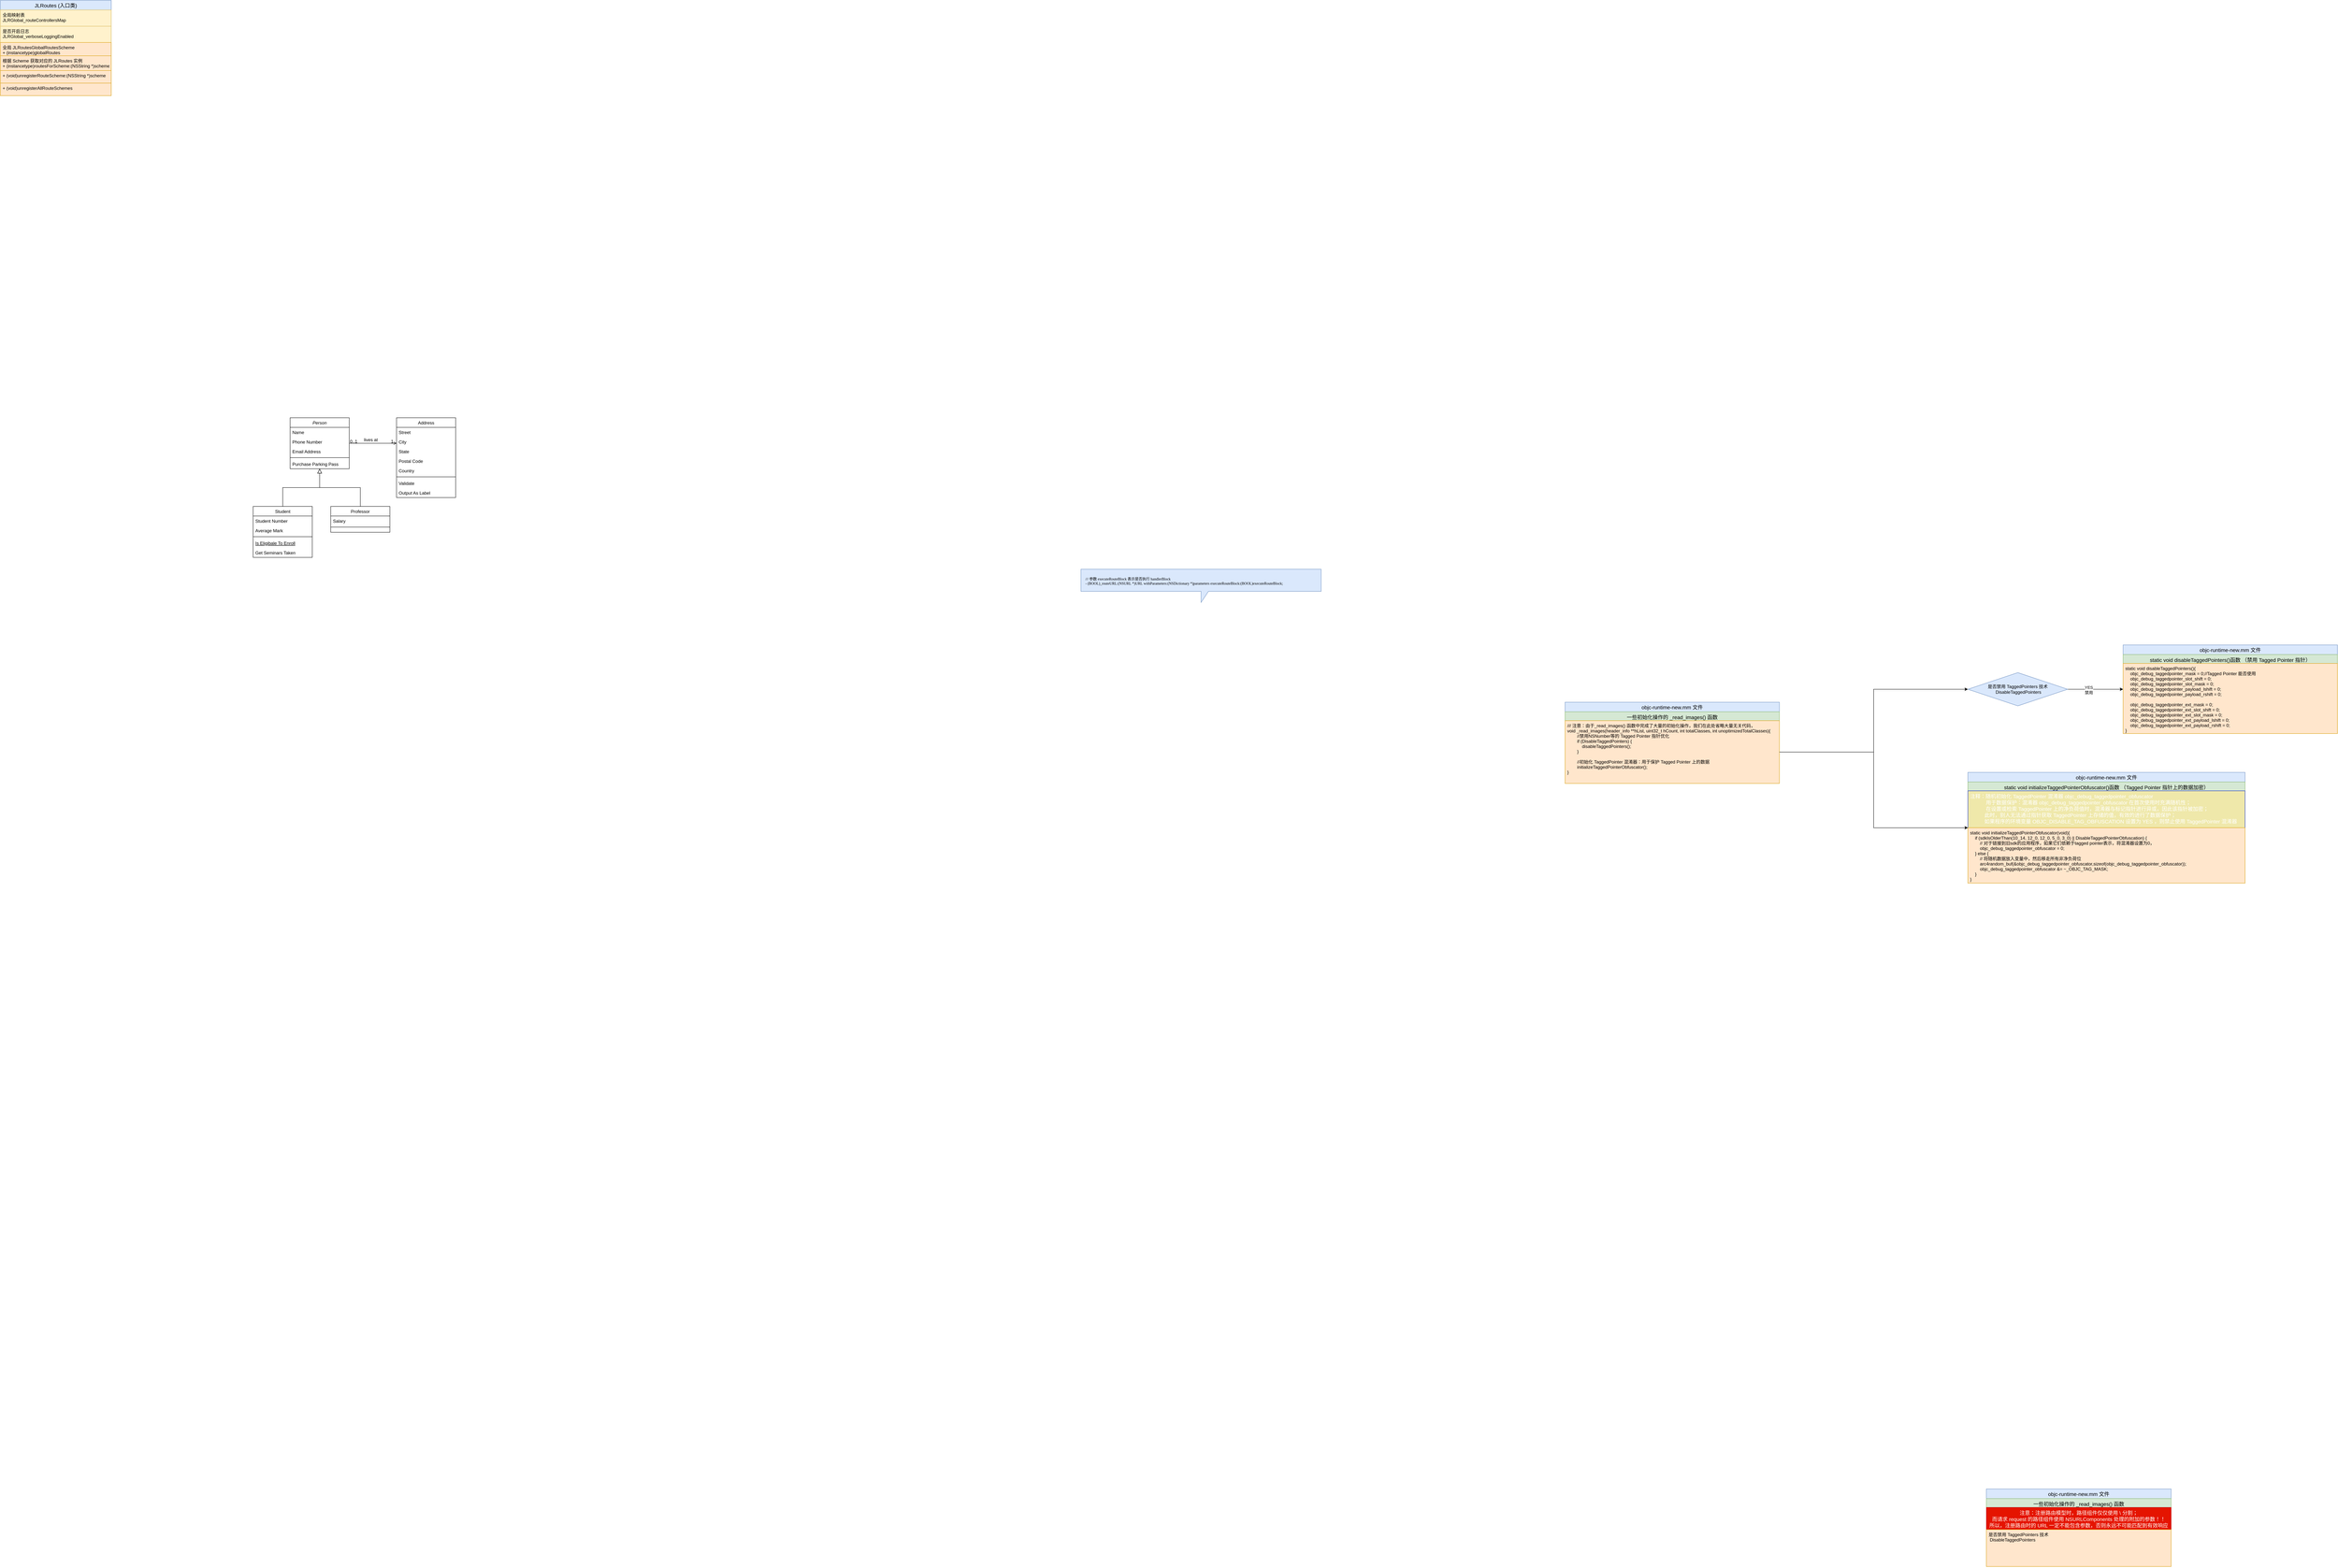 <mxfile version="14.2.9" type="github">
  <diagram id="C5RBs43oDa-KdzZeNtuy" name="Page-1">
    <mxGraphModel dx="1940" dy="1768" grid="1" gridSize="10" guides="1" tooltips="1" connect="1" arrows="1" fold="1" page="1" pageScale="1" pageWidth="827" pageHeight="1169" math="0" shadow="0">
      <root>
        <mxCell id="WIyWlLk6GJQsqaUBKTNV-0" />
        <mxCell id="WIyWlLk6GJQsqaUBKTNV-1" parent="WIyWlLk6GJQsqaUBKTNV-0" />
        <mxCell id="zkfFHV4jXpPFQw0GAbJ--0" value="Person" style="swimlane;fontStyle=2;align=center;verticalAlign=top;childLayout=stackLayout;horizontal=1;startSize=26;horizontalStack=0;resizeParent=1;resizeLast=0;collapsible=1;marginBottom=0;rounded=0;shadow=0;strokeWidth=1;" parent="WIyWlLk6GJQsqaUBKTNV-1" vertex="1">
          <mxGeometry x="220" y="120" width="160" height="138" as="geometry">
            <mxRectangle x="230" y="140" width="160" height="26" as="alternateBounds" />
          </mxGeometry>
        </mxCell>
        <mxCell id="zkfFHV4jXpPFQw0GAbJ--1" value="Name" style="text;align=left;verticalAlign=top;spacingLeft=4;spacingRight=4;overflow=hidden;rotatable=0;points=[[0,0.5],[1,0.5]];portConstraint=eastwest;" parent="zkfFHV4jXpPFQw0GAbJ--0" vertex="1">
          <mxGeometry y="26" width="160" height="26" as="geometry" />
        </mxCell>
        <mxCell id="zkfFHV4jXpPFQw0GAbJ--2" value="Phone Number" style="text;align=left;verticalAlign=top;spacingLeft=4;spacingRight=4;overflow=hidden;rotatable=0;points=[[0,0.5],[1,0.5]];portConstraint=eastwest;rounded=0;shadow=0;html=0;" parent="zkfFHV4jXpPFQw0GAbJ--0" vertex="1">
          <mxGeometry y="52" width="160" height="26" as="geometry" />
        </mxCell>
        <mxCell id="zkfFHV4jXpPFQw0GAbJ--3" value="Email Address" style="text;align=left;verticalAlign=top;spacingLeft=4;spacingRight=4;overflow=hidden;rotatable=0;points=[[0,0.5],[1,0.5]];portConstraint=eastwest;rounded=0;shadow=0;html=0;" parent="zkfFHV4jXpPFQw0GAbJ--0" vertex="1">
          <mxGeometry y="78" width="160" height="26" as="geometry" />
        </mxCell>
        <mxCell id="zkfFHV4jXpPFQw0GAbJ--4" value="" style="line;html=1;strokeWidth=1;align=left;verticalAlign=middle;spacingTop=-1;spacingLeft=3;spacingRight=3;rotatable=0;labelPosition=right;points=[];portConstraint=eastwest;" parent="zkfFHV4jXpPFQw0GAbJ--0" vertex="1">
          <mxGeometry y="104" width="160" height="8" as="geometry" />
        </mxCell>
        <mxCell id="zkfFHV4jXpPFQw0GAbJ--5" value="Purchase Parking Pass" style="text;align=left;verticalAlign=top;spacingLeft=4;spacingRight=4;overflow=hidden;rotatable=0;points=[[0,0.5],[1,0.5]];portConstraint=eastwest;" parent="zkfFHV4jXpPFQw0GAbJ--0" vertex="1">
          <mxGeometry y="112" width="160" height="26" as="geometry" />
        </mxCell>
        <mxCell id="zkfFHV4jXpPFQw0GAbJ--6" value="Student" style="swimlane;fontStyle=0;align=center;verticalAlign=top;childLayout=stackLayout;horizontal=1;startSize=26;horizontalStack=0;resizeParent=1;resizeLast=0;collapsible=1;marginBottom=0;rounded=0;shadow=0;strokeWidth=1;" parent="WIyWlLk6GJQsqaUBKTNV-1" vertex="1">
          <mxGeometry x="120" y="360" width="160" height="138" as="geometry">
            <mxRectangle x="130" y="380" width="160" height="26" as="alternateBounds" />
          </mxGeometry>
        </mxCell>
        <mxCell id="zkfFHV4jXpPFQw0GAbJ--7" value="Student Number" style="text;align=left;verticalAlign=top;spacingLeft=4;spacingRight=4;overflow=hidden;rotatable=0;points=[[0,0.5],[1,0.5]];portConstraint=eastwest;" parent="zkfFHV4jXpPFQw0GAbJ--6" vertex="1">
          <mxGeometry y="26" width="160" height="26" as="geometry" />
        </mxCell>
        <mxCell id="zkfFHV4jXpPFQw0GAbJ--8" value="Average Mark" style="text;align=left;verticalAlign=top;spacingLeft=4;spacingRight=4;overflow=hidden;rotatable=0;points=[[0,0.5],[1,0.5]];portConstraint=eastwest;rounded=0;shadow=0;html=0;" parent="zkfFHV4jXpPFQw0GAbJ--6" vertex="1">
          <mxGeometry y="52" width="160" height="26" as="geometry" />
        </mxCell>
        <mxCell id="zkfFHV4jXpPFQw0GAbJ--9" value="" style="line;html=1;strokeWidth=1;align=left;verticalAlign=middle;spacingTop=-1;spacingLeft=3;spacingRight=3;rotatable=0;labelPosition=right;points=[];portConstraint=eastwest;" parent="zkfFHV4jXpPFQw0GAbJ--6" vertex="1">
          <mxGeometry y="78" width="160" height="8" as="geometry" />
        </mxCell>
        <mxCell id="zkfFHV4jXpPFQw0GAbJ--10" value="Is Eligibale To Enroll" style="text;align=left;verticalAlign=top;spacingLeft=4;spacingRight=4;overflow=hidden;rotatable=0;points=[[0,0.5],[1,0.5]];portConstraint=eastwest;fontStyle=4" parent="zkfFHV4jXpPFQw0GAbJ--6" vertex="1">
          <mxGeometry y="86" width="160" height="26" as="geometry" />
        </mxCell>
        <mxCell id="zkfFHV4jXpPFQw0GAbJ--11" value="Get Seminars Taken" style="text;align=left;verticalAlign=top;spacingLeft=4;spacingRight=4;overflow=hidden;rotatable=0;points=[[0,0.5],[1,0.5]];portConstraint=eastwest;" parent="zkfFHV4jXpPFQw0GAbJ--6" vertex="1">
          <mxGeometry y="112" width="160" height="26" as="geometry" />
        </mxCell>
        <mxCell id="zkfFHV4jXpPFQw0GAbJ--12" value="" style="endArrow=block;endSize=10;endFill=0;shadow=0;strokeWidth=1;rounded=0;edgeStyle=elbowEdgeStyle;elbow=vertical;" parent="WIyWlLk6GJQsqaUBKTNV-1" source="zkfFHV4jXpPFQw0GAbJ--6" target="zkfFHV4jXpPFQw0GAbJ--0" edge="1">
          <mxGeometry width="160" relative="1" as="geometry">
            <mxPoint x="200" y="203" as="sourcePoint" />
            <mxPoint x="200" y="203" as="targetPoint" />
          </mxGeometry>
        </mxCell>
        <mxCell id="zkfFHV4jXpPFQw0GAbJ--13" value="Professor" style="swimlane;fontStyle=0;align=center;verticalAlign=top;childLayout=stackLayout;horizontal=1;startSize=26;horizontalStack=0;resizeParent=1;resizeLast=0;collapsible=1;marginBottom=0;rounded=0;shadow=0;strokeWidth=1;" parent="WIyWlLk6GJQsqaUBKTNV-1" vertex="1">
          <mxGeometry x="330" y="360" width="160" height="70" as="geometry">
            <mxRectangle x="340" y="380" width="170" height="26" as="alternateBounds" />
          </mxGeometry>
        </mxCell>
        <mxCell id="zkfFHV4jXpPFQw0GAbJ--14" value="Salary" style="text;align=left;verticalAlign=top;spacingLeft=4;spacingRight=4;overflow=hidden;rotatable=0;points=[[0,0.5],[1,0.5]];portConstraint=eastwest;" parent="zkfFHV4jXpPFQw0GAbJ--13" vertex="1">
          <mxGeometry y="26" width="160" height="26" as="geometry" />
        </mxCell>
        <mxCell id="zkfFHV4jXpPFQw0GAbJ--15" value="" style="line;html=1;strokeWidth=1;align=left;verticalAlign=middle;spacingTop=-1;spacingLeft=3;spacingRight=3;rotatable=0;labelPosition=right;points=[];portConstraint=eastwest;" parent="zkfFHV4jXpPFQw0GAbJ--13" vertex="1">
          <mxGeometry y="52" width="160" height="8" as="geometry" />
        </mxCell>
        <mxCell id="zkfFHV4jXpPFQw0GAbJ--16" value="" style="endArrow=block;endSize=10;endFill=0;shadow=0;strokeWidth=1;rounded=0;edgeStyle=elbowEdgeStyle;elbow=vertical;" parent="WIyWlLk6GJQsqaUBKTNV-1" source="zkfFHV4jXpPFQw0GAbJ--13" target="zkfFHV4jXpPFQw0GAbJ--0" edge="1">
          <mxGeometry width="160" relative="1" as="geometry">
            <mxPoint x="210" y="373" as="sourcePoint" />
            <mxPoint x="310" y="271" as="targetPoint" />
          </mxGeometry>
        </mxCell>
        <mxCell id="zkfFHV4jXpPFQw0GAbJ--17" value="Address" style="swimlane;fontStyle=0;align=center;verticalAlign=top;childLayout=stackLayout;horizontal=1;startSize=26;horizontalStack=0;resizeParent=1;resizeLast=0;collapsible=1;marginBottom=0;rounded=0;shadow=0;strokeWidth=1;" parent="WIyWlLk6GJQsqaUBKTNV-1" vertex="1">
          <mxGeometry x="508" y="120" width="160" height="216" as="geometry">
            <mxRectangle x="550" y="140" width="160" height="26" as="alternateBounds" />
          </mxGeometry>
        </mxCell>
        <mxCell id="zkfFHV4jXpPFQw0GAbJ--18" value="Street" style="text;align=left;verticalAlign=top;spacingLeft=4;spacingRight=4;overflow=hidden;rotatable=0;points=[[0,0.5],[1,0.5]];portConstraint=eastwest;" parent="zkfFHV4jXpPFQw0GAbJ--17" vertex="1">
          <mxGeometry y="26" width="160" height="26" as="geometry" />
        </mxCell>
        <mxCell id="zkfFHV4jXpPFQw0GAbJ--19" value="City" style="text;align=left;verticalAlign=top;spacingLeft=4;spacingRight=4;overflow=hidden;rotatable=0;points=[[0,0.5],[1,0.5]];portConstraint=eastwest;rounded=0;shadow=0;html=0;" parent="zkfFHV4jXpPFQw0GAbJ--17" vertex="1">
          <mxGeometry y="52" width="160" height="26" as="geometry" />
        </mxCell>
        <mxCell id="zkfFHV4jXpPFQw0GAbJ--20" value="State" style="text;align=left;verticalAlign=top;spacingLeft=4;spacingRight=4;overflow=hidden;rotatable=0;points=[[0,0.5],[1,0.5]];portConstraint=eastwest;rounded=0;shadow=0;html=0;" parent="zkfFHV4jXpPFQw0GAbJ--17" vertex="1">
          <mxGeometry y="78" width="160" height="26" as="geometry" />
        </mxCell>
        <mxCell id="zkfFHV4jXpPFQw0GAbJ--21" value="Postal Code" style="text;align=left;verticalAlign=top;spacingLeft=4;spacingRight=4;overflow=hidden;rotatable=0;points=[[0,0.5],[1,0.5]];portConstraint=eastwest;rounded=0;shadow=0;html=0;" parent="zkfFHV4jXpPFQw0GAbJ--17" vertex="1">
          <mxGeometry y="104" width="160" height="26" as="geometry" />
        </mxCell>
        <mxCell id="zkfFHV4jXpPFQw0GAbJ--22" value="Country" style="text;align=left;verticalAlign=top;spacingLeft=4;spacingRight=4;overflow=hidden;rotatable=0;points=[[0,0.5],[1,0.5]];portConstraint=eastwest;rounded=0;shadow=0;html=0;" parent="zkfFHV4jXpPFQw0GAbJ--17" vertex="1">
          <mxGeometry y="130" width="160" height="26" as="geometry" />
        </mxCell>
        <mxCell id="zkfFHV4jXpPFQw0GAbJ--23" value="" style="line;html=1;strokeWidth=1;align=left;verticalAlign=middle;spacingTop=-1;spacingLeft=3;spacingRight=3;rotatable=0;labelPosition=right;points=[];portConstraint=eastwest;" parent="zkfFHV4jXpPFQw0GAbJ--17" vertex="1">
          <mxGeometry y="156" width="160" height="8" as="geometry" />
        </mxCell>
        <mxCell id="zkfFHV4jXpPFQw0GAbJ--24" value="Validate" style="text;align=left;verticalAlign=top;spacingLeft=4;spacingRight=4;overflow=hidden;rotatable=0;points=[[0,0.5],[1,0.5]];portConstraint=eastwest;" parent="zkfFHV4jXpPFQw0GAbJ--17" vertex="1">
          <mxGeometry y="164" width="160" height="26" as="geometry" />
        </mxCell>
        <mxCell id="zkfFHV4jXpPFQw0GAbJ--25" value="Output As Label" style="text;align=left;verticalAlign=top;spacingLeft=4;spacingRight=4;overflow=hidden;rotatable=0;points=[[0,0.5],[1,0.5]];portConstraint=eastwest;" parent="zkfFHV4jXpPFQw0GAbJ--17" vertex="1">
          <mxGeometry y="190" width="160" height="26" as="geometry" />
        </mxCell>
        <mxCell id="zkfFHV4jXpPFQw0GAbJ--26" value="" style="endArrow=open;shadow=0;strokeWidth=1;rounded=0;endFill=1;edgeStyle=elbowEdgeStyle;elbow=vertical;" parent="WIyWlLk6GJQsqaUBKTNV-1" source="zkfFHV4jXpPFQw0GAbJ--0" target="zkfFHV4jXpPFQw0GAbJ--17" edge="1">
          <mxGeometry x="0.5" y="41" relative="1" as="geometry">
            <mxPoint x="380" y="192" as="sourcePoint" />
            <mxPoint x="540" y="192" as="targetPoint" />
            <mxPoint x="-40" y="32" as="offset" />
          </mxGeometry>
        </mxCell>
        <mxCell id="zkfFHV4jXpPFQw0GAbJ--27" value="0..1" style="resizable=0;align=left;verticalAlign=bottom;labelBackgroundColor=none;fontSize=12;" parent="zkfFHV4jXpPFQw0GAbJ--26" connectable="0" vertex="1">
          <mxGeometry x="-1" relative="1" as="geometry">
            <mxPoint y="4" as="offset" />
          </mxGeometry>
        </mxCell>
        <mxCell id="zkfFHV4jXpPFQw0GAbJ--28" value="1" style="resizable=0;align=right;verticalAlign=bottom;labelBackgroundColor=none;fontSize=12;" parent="zkfFHV4jXpPFQw0GAbJ--26" connectable="0" vertex="1">
          <mxGeometry x="1" relative="1" as="geometry">
            <mxPoint x="-7" y="4" as="offset" />
          </mxGeometry>
        </mxCell>
        <mxCell id="zkfFHV4jXpPFQw0GAbJ--29" value="lives at" style="text;html=1;resizable=0;points=[];;align=center;verticalAlign=middle;labelBackgroundColor=none;rounded=0;shadow=0;strokeWidth=1;fontSize=12;" parent="zkfFHV4jXpPFQw0GAbJ--26" vertex="1" connectable="0">
          <mxGeometry x="0.5" y="49" relative="1" as="geometry">
            <mxPoint x="-38" y="40" as="offset" />
          </mxGeometry>
        </mxCell>
        <mxCell id="Ba62rFfbgt_jGUZCIcvL-0" value="JLRoutes (入口类)" style="swimlane;fontStyle=0;childLayout=stackLayout;horizontal=1;startSize=26;horizontalStack=0;resizeParent=1;resizeParentMax=0;resizeLast=0;collapsible=1;marginBottom=0;align=center;fontSize=14;strokeColor=#6c8ebf;fillColor=#dae8fc;" parent="WIyWlLk6GJQsqaUBKTNV-1" vertex="1">
          <mxGeometry x="-564" y="-1010" width="300" height="258" as="geometry">
            <mxRectangle x="500" y="280" width="160" height="26" as="alternateBounds" />
          </mxGeometry>
        </mxCell>
        <mxCell id="Ba62rFfbgt_jGUZCIcvL-1" value="全局映射表&#xa;JLRGlobal_routeControllersMap" style="text;strokeColor=#d6b656;fillColor=#fff2cc;spacingLeft=4;spacingRight=4;overflow=hidden;rotatable=0;points=[[0,0.5],[1,0.5]];portConstraint=eastwest;fontSize=12;" parent="Ba62rFfbgt_jGUZCIcvL-0" vertex="1">
          <mxGeometry y="26" width="300" height="44" as="geometry" />
        </mxCell>
        <mxCell id="Ba62rFfbgt_jGUZCIcvL-2" value="是否开启日志&#xa;JLRGlobal_verboseLoggingEnabled" style="text;strokeColor=#d6b656;fillColor=#fff2cc;spacingLeft=4;spacingRight=4;overflow=hidden;rotatable=0;points=[[0,0.5],[1,0.5]];portConstraint=eastwest;fontSize=12;" parent="Ba62rFfbgt_jGUZCIcvL-0" vertex="1">
          <mxGeometry y="70" width="300" height="44" as="geometry" />
        </mxCell>
        <mxCell id="Ba62rFfbgt_jGUZCIcvL-3" value="全局 JLRoutesGlobalRoutesScheme&#xa;+ (instancetype)globalRoutes" style="text;strokeColor=#d79b00;fillColor=#ffe6cc;spacingLeft=4;spacingRight=4;overflow=hidden;rotatable=0;points=[[0,0.5],[1,0.5]];portConstraint=eastwest;fontSize=12;" parent="Ba62rFfbgt_jGUZCIcvL-0" vertex="1">
          <mxGeometry y="114" width="300" height="36" as="geometry" />
        </mxCell>
        <mxCell id="Ba62rFfbgt_jGUZCIcvL-4" value="根据 Scheme 获取对应的 JLRoutes 实例&#xa;+ (instancetype)routesForScheme:(NSString *)scheme" style="text;strokeColor=#d79b00;fillColor=#ffe6cc;spacingLeft=4;spacingRight=4;overflow=hidden;rotatable=0;points=[[0,0.5],[1,0.5]];portConstraint=eastwest;fontSize=12;" parent="Ba62rFfbgt_jGUZCIcvL-0" vertex="1">
          <mxGeometry y="150" width="300" height="40" as="geometry" />
        </mxCell>
        <mxCell id="Ba62rFfbgt_jGUZCIcvL-5" value="+ (void)unregisterRouteScheme:(NSString *)scheme" style="text;strokeColor=#d79b00;fillColor=#ffe6cc;spacingLeft=4;spacingRight=4;overflow=hidden;rotatable=0;points=[[0,0.5],[1,0.5]];portConstraint=eastwest;fontSize=12;" parent="Ba62rFfbgt_jGUZCIcvL-0" vertex="1">
          <mxGeometry y="190" width="300" height="34" as="geometry" />
        </mxCell>
        <mxCell id="Ba62rFfbgt_jGUZCIcvL-6" value="+ (void)unregisterAllRouteSchemes" style="text;strokeColor=#d79b00;fillColor=#ffe6cc;spacingLeft=4;spacingRight=4;overflow=hidden;rotatable=0;points=[[0,0.5],[1,0.5]];portConstraint=eastwest;fontSize=12;" parent="Ba62rFfbgt_jGUZCIcvL-0" vertex="1">
          <mxGeometry y="224" width="300" height="34" as="geometry" />
        </mxCell>
        <mxCell id="Ba62rFfbgt_jGUZCIcvL-7" value="&lt;p class=&quot;p1&quot; style=&quot;margin: 0px ; font-stretch: normal ; font-size: 10px ; line-height: normal ; font-family: &amp;#34;menlo&amp;#34; ; background-color: rgba(0 , 0 , 0 , 0)&quot;&gt;///&amp;nbsp;&lt;span class=&quot;s1&quot; style=&quot;background-color: rgba(0 , 0 , 0 , 0) ; font-stretch: normal ; line-height: normal ; font-family: &amp;#34;pingfang sc&amp;#34;&quot;&gt;参数&lt;/span&gt;&lt;span style=&quot;background-color: rgba(0 , 0 , 0 , 0) ; font-family: &amp;#34;menlo&amp;#34;&quot;&gt;&amp;nbsp;executeRouteBlock&amp;nbsp;&lt;/span&gt;&lt;span class=&quot;s1&quot; style=&quot;background-color: rgba(0 , 0 , 0 , 0) ; font-stretch: normal ; line-height: normal ; font-family: &amp;#34;pingfang sc&amp;#34;&quot;&gt;表示是否执行&lt;/span&gt;&lt;span style=&quot;background-color: rgba(0 , 0 , 0 , 0) ; font-family: &amp;#34;menlo&amp;#34;&quot;&gt;&amp;nbsp;handlerBlock&lt;/span&gt;&lt;/p&gt;&lt;p class=&quot;p1&quot; style=&quot;margin: 0px ; font-stretch: normal ; font-size: 10px ; line-height: normal ; font-family: &amp;#34;menlo&amp;#34; ; background-color: rgba(0 , 0 , 0 , 0)&quot;&gt;- (BOOL)_routeURL:(NSURL&amp;nbsp;*)URL&amp;nbsp;withParameters:(NSDictionary&amp;nbsp;*)parameters&amp;nbsp;executeRouteBlock:(BOOL)executeRouteBlock;&lt;/p&gt;" style="shape=callout;whiteSpace=wrap;html=1;perimeter=calloutPerimeter;startSize=30;strokeColor=#6c8ebf;fillColor=#dae8fc;fontSize=14;fontColor=#000000;align=left;spacingLeft=10;" parent="WIyWlLk6GJQsqaUBKTNV-1" vertex="1">
          <mxGeometry x="2360" y="530" width="650" height="90" as="geometry" />
        </mxCell>
        <mxCell id="Ba62rFfbgt_jGUZCIcvL-8" value="objc-runtime-new.mm 文件" style="swimlane;fontStyle=0;childLayout=stackLayout;horizontal=1;startSize=26;horizontalStack=0;resizeParent=1;resizeParentMax=0;resizeLast=0;collapsible=1;marginBottom=0;align=center;fontSize=14;strokeColor=#6c8ebf;fillColor=#dae8fc;" parent="WIyWlLk6GJQsqaUBKTNV-1" vertex="1">
          <mxGeometry x="3670" y="890" width="580" height="220" as="geometry">
            <mxRectangle x="500" y="280" width="160" height="26" as="alternateBounds" />
          </mxGeometry>
        </mxCell>
        <mxCell id="Ba62rFfbgt_jGUZCIcvL-9" value="一些初始化操作的 _read_images() 函数&#xa;" style="text;strokeColor=#82b366;fillColor=#d5e8d4;spacingLeft=4;spacingRight=4;overflow=hidden;rotatable=0;points=[[0,0.5],[1,0.5]];portConstraint=eastwest;fontSize=14;align=center;" parent="Ba62rFfbgt_jGUZCIcvL-8" vertex="1">
          <mxGeometry y="26" width="580" height="24" as="geometry" />
        </mxCell>
        <mxCell id="Ba62rFfbgt_jGUZCIcvL-11" value="/// 注意：由于_read_images() 函数中完成了大量的初始化操作，我们在此处省略大量无关代码，&#xa;void _read_images(header_info **hList, uint32_t hCount, int totalClasses, int unoptimizedTotalClasses){&#xa;        //禁用NSNumber等的 Tagged Pointer 指针优化&#xa;        if (DisableTaggedPointers) {&#xa;            disableTaggedPointers();&#xa;        }&#xa;        &#xa;        //初始化 TaggedPointer 混淆器：用于保护 Tagged Pointer 上的数据&#xa;        initializeTaggedPointerObfuscator();&#xa;}" style="text;strokeColor=#d79b00;fillColor=#ffe6cc;spacingLeft=4;spacingRight=4;overflow=hidden;rotatable=0;points=[[0,0.5],[1,0.5]];portConstraint=eastwest;fontSize=12;" parent="Ba62rFfbgt_jGUZCIcvL-8" vertex="1">
          <mxGeometry y="50" width="580" height="170" as="geometry" />
        </mxCell>
        <mxCell id="Ba62rFfbgt_jGUZCIcvL-12" value="objc-runtime-new.mm 文件" style="swimlane;fontStyle=0;childLayout=stackLayout;horizontal=1;startSize=26;horizontalStack=0;resizeParent=1;resizeParentMax=0;resizeLast=0;collapsible=1;marginBottom=0;align=center;fontSize=14;strokeColor=#6c8ebf;fillColor=#dae8fc;" parent="WIyWlLk6GJQsqaUBKTNV-1" vertex="1">
          <mxGeometry x="4810" y="3020" width="500" height="210" as="geometry">
            <mxRectangle x="500" y="280" width="160" height="26" as="alternateBounds" />
          </mxGeometry>
        </mxCell>
        <mxCell id="Ba62rFfbgt_jGUZCIcvL-13" value="一些初始化操作的 _read_images() 函数&#xa;" style="text;strokeColor=#82b366;fillColor=#d5e8d4;spacingLeft=4;spacingRight=4;overflow=hidden;rotatable=0;points=[[0,0.5],[1,0.5]];portConstraint=eastwest;fontSize=14;align=center;" parent="Ba62rFfbgt_jGUZCIcvL-12" vertex="1">
          <mxGeometry y="26" width="500" height="24" as="geometry" />
        </mxCell>
        <mxCell id="Ba62rFfbgt_jGUZCIcvL-14" value="注意：注册路由模型时，路径组件仅仅使用 \ 分割；&#xa;而请求 request 的路径组件使用 NSURLComponents 处理的附加的参数！！&#xa;所以，注册路由时的 URL 一定不能包含参数，否则永远不可能匹配到有效响应" style="text;strokeColor=#B20000;fillColor=#e51400;spacingLeft=4;spacingRight=4;overflow=hidden;rotatable=0;points=[[0,0.5],[1,0.5]];portConstraint=eastwest;fontSize=14;align=center;fontColor=#ffffff;" parent="Ba62rFfbgt_jGUZCIcvL-12" vertex="1">
          <mxGeometry y="50" width="500" height="60" as="geometry" />
        </mxCell>
        <mxCell id="Ba62rFfbgt_jGUZCIcvL-15" value="是否禁用 TaggedPointers 技术&#xa; DisableTaggedPointers" style="text;strokeColor=#d79b00;fillColor=#ffe6cc;spacingLeft=4;spacingRight=4;overflow=hidden;rotatable=0;points=[[0,0.5],[1,0.5]];portConstraint=eastwest;fontSize=12;" parent="Ba62rFfbgt_jGUZCIcvL-12" vertex="1">
          <mxGeometry y="110" width="500" height="100" as="geometry" />
        </mxCell>
        <mxCell id="Ba62rFfbgt_jGUZCIcvL-21" style="edgeStyle=orthogonalEdgeStyle;rounded=0;orthogonalLoop=1;jettySize=auto;html=1;" parent="WIyWlLk6GJQsqaUBKTNV-1" source="Ba62rFfbgt_jGUZCIcvL-16" target="Ba62rFfbgt_jGUZCIcvL-18" edge="1">
          <mxGeometry relative="1" as="geometry" />
        </mxCell>
        <mxCell id="Ba62rFfbgt_jGUZCIcvL-22" value="YES&lt;br&gt;禁用" style="edgeLabel;html=1;align=center;verticalAlign=middle;resizable=0;points=[];" parent="Ba62rFfbgt_jGUZCIcvL-21" vertex="1" connectable="0">
          <mxGeometry x="-0.24" y="-2" relative="1" as="geometry">
            <mxPoint as="offset" />
          </mxGeometry>
        </mxCell>
        <mxCell id="Ba62rFfbgt_jGUZCIcvL-16" value="&lt;span style=&quot;text-align: left&quot;&gt;是否禁用&amp;nbsp;TaggedPointers 技术&lt;/span&gt;&lt;br style=&quot;padding: 0px ; margin: 0px ; text-align: left&quot;&gt;&lt;span style=&quot;text-align: left&quot;&gt;&amp;nbsp;DisableTaggedPointers&lt;/span&gt;" style="rhombus;whiteSpace=wrap;html=1;startSize=30;strokeColor=#6c8ebf;fillColor=#dae8fc;" parent="WIyWlLk6GJQsqaUBKTNV-1" vertex="1">
          <mxGeometry x="4760" y="810" width="270" height="90" as="geometry" />
        </mxCell>
        <mxCell id="Ba62rFfbgt_jGUZCIcvL-17" style="edgeStyle=orthogonalEdgeStyle;rounded=0;orthogonalLoop=1;jettySize=auto;html=1;entryX=0;entryY=0.5;entryDx=0;entryDy=0;" parent="WIyWlLk6GJQsqaUBKTNV-1" source="Ba62rFfbgt_jGUZCIcvL-11" target="Ba62rFfbgt_jGUZCIcvL-16" edge="1">
          <mxGeometry relative="1" as="geometry" />
        </mxCell>
        <mxCell id="Ba62rFfbgt_jGUZCIcvL-18" value="objc-runtime-new.mm 文件" style="swimlane;fontStyle=0;childLayout=stackLayout;horizontal=1;startSize=26;horizontalStack=0;resizeParent=1;resizeParentMax=0;resizeLast=0;collapsible=1;marginBottom=0;align=center;fontSize=14;strokeColor=#6c8ebf;fillColor=#dae8fc;" parent="WIyWlLk6GJQsqaUBKTNV-1" vertex="1">
          <mxGeometry x="5180" y="735" width="580" height="240" as="geometry">
            <mxRectangle x="500" y="280" width="160" height="26" as="alternateBounds" />
          </mxGeometry>
        </mxCell>
        <mxCell id="Ba62rFfbgt_jGUZCIcvL-19" value="static void disableTaggedPointers()函数 （禁用 Tagged Pointer 指针）&#xa; " style="text;strokeColor=#82b366;fillColor=#d5e8d4;spacingLeft=4;spacingRight=4;overflow=hidden;rotatable=0;points=[[0,0.5],[1,0.5]];portConstraint=eastwest;fontSize=14;align=center;" parent="Ba62rFfbgt_jGUZCIcvL-18" vertex="1">
          <mxGeometry y="26" width="580" height="24" as="geometry" />
        </mxCell>
        <mxCell id="Ba62rFfbgt_jGUZCIcvL-20" value="static void disableTaggedPointers(){&#xa;    objc_debug_taggedpointer_mask = 0;//Tagged Pointer 能否使用&#xa;    objc_debug_taggedpointer_slot_shift = 0;&#xa;    objc_debug_taggedpointer_slot_mask = 0;&#xa;    objc_debug_taggedpointer_payload_lshift = 0;&#xa;    objc_debug_taggedpointer_payload_rshift = 0;&#xa;    &#xa;    objc_debug_taggedpointer_ext_mask = 0;&#xa;    objc_debug_taggedpointer_ext_slot_shift = 0;&#xa;    objc_debug_taggedpointer_ext_slot_mask = 0;&#xa;    objc_debug_taggedpointer_ext_payload_lshift = 0;&#xa;    objc_debug_taggedpointer_ext_payload_rshift = 0;&#xa;}" style="text;strokeColor=#d79b00;fillColor=#ffe6cc;spacingLeft=4;spacingRight=4;overflow=hidden;rotatable=0;points=[[0,0.5],[1,0.5]];portConstraint=eastwest;fontSize=12;" parent="Ba62rFfbgt_jGUZCIcvL-18" vertex="1">
          <mxGeometry y="50" width="580" height="190" as="geometry" />
        </mxCell>
        <mxCell id="Ba62rFfbgt_jGUZCIcvL-23" value="objc-runtime-new.mm 文件" style="swimlane;fontStyle=0;childLayout=stackLayout;horizontal=1;startSize=26;horizontalStack=0;resizeParent=1;resizeParentMax=0;resizeLast=0;collapsible=1;marginBottom=0;align=center;fontSize=14;strokeColor=#6c8ebf;fillColor=#dae8fc;" parent="WIyWlLk6GJQsqaUBKTNV-1" vertex="1">
          <mxGeometry x="4760" y="1080" width="750" height="300" as="geometry">
            <mxRectangle x="500" y="280" width="160" height="26" as="alternateBounds" />
          </mxGeometry>
        </mxCell>
        <mxCell id="Ba62rFfbgt_jGUZCIcvL-24" value="static void initializeTaggedPointerObfuscator()函数 （Tagged Pointer 指针上的数据加密）&#xa; " style="text;strokeColor=#82b366;fillColor=#d5e8d4;spacingLeft=4;spacingRight=4;overflow=hidden;rotatable=0;points=[[0,0.5],[1,0.5]];portConstraint=eastwest;fontSize=14;align=center;" parent="Ba62rFfbgt_jGUZCIcvL-23" vertex="1">
          <mxGeometry y="26" width="750" height="24" as="geometry" />
        </mxCell>
        <mxCell id="Ba62rFfbgt_jGUZCIcvL-27" value="注释：随机初始化 TaggedPointer 混淆器 objc_debug_taggedpointer_obfuscator&#xa;           用于数据保护：混淆器 objc_debug_taggedpointer_obfuscator 在首次使用时充满随机性；&#xa;           在设置或检索 TaggedPointer 上的净负荷值时，混淆器与标记指针进行异或，因此该指针被加密；&#xa;          此时，别人无法通过指针获取 TaggedPointer 上存储的值，有效的进行了数据保护；&#xa;          如果程序的环境变量 OBJC_DISABLE_TAG_OBFUSCATION 设置为 YES ，则禁止使用 TaggedPointer 混淆器" style="text;spacingLeft=4;spacingRight=4;overflow=hidden;rotatable=0;points=[[0,0.5],[1,0.5]];portConstraint=eastwest;fontSize=14;align=left;strokeColor=#001DBC;fontColor=#ffffff;fillColor=#EFE8AA;" parent="Ba62rFfbgt_jGUZCIcvL-23" vertex="1">
          <mxGeometry y="50" width="750" height="100" as="geometry" />
        </mxCell>
        <mxCell id="Ba62rFfbgt_jGUZCIcvL-25" value="static void initializeTaggedPointerObfuscator(void){&#xa;    if (sdkIsOlderThan(10_14, 12_0, 12_0, 5_0, 3_0) || DisableTaggedPointerObfuscation) {&#xa;        // 对于链接到旧sdk的应用程序，如果它们依赖于tagged pointer表示，将混淆器设置为0，&#xa;        objc_debug_taggedpointer_obfuscator = 0;&#xa;    } else {&#xa;        // 将随机数据放入变量中，然后移走所有非净负荷位&#xa;        arc4random_buf(&amp;objc_debug_taggedpointer_obfuscator,sizeof(objc_debug_taggedpointer_obfuscator));&#xa;        objc_debug_taggedpointer_obfuscator &amp;= ~_OBJC_TAG_MASK;&#xa;    }&#xa;}" style="text;strokeColor=#d79b00;fillColor=#ffe6cc;spacingLeft=4;spacingRight=4;overflow=hidden;rotatable=0;points=[[0,0.5],[1,0.5]];portConstraint=eastwest;fontSize=12;" parent="Ba62rFfbgt_jGUZCIcvL-23" vertex="1">
          <mxGeometry y="150" width="750" height="150" as="geometry" />
        </mxCell>
        <mxCell id="Ba62rFfbgt_jGUZCIcvL-26" style="edgeStyle=orthogonalEdgeStyle;rounded=0;orthogonalLoop=1;jettySize=auto;html=1;" parent="WIyWlLk6GJQsqaUBKTNV-1" source="Ba62rFfbgt_jGUZCIcvL-11" target="Ba62rFfbgt_jGUZCIcvL-23" edge="1">
          <mxGeometry relative="1" as="geometry" />
        </mxCell>
      </root>
    </mxGraphModel>
  </diagram>
</mxfile>
